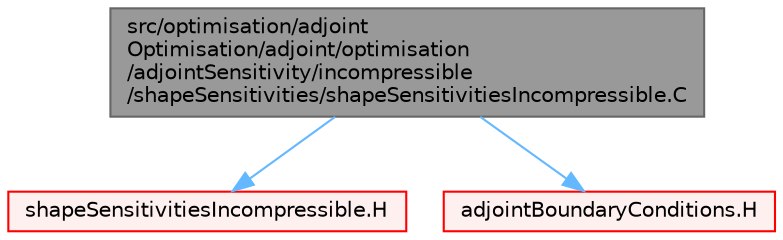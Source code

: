 digraph "src/optimisation/adjointOptimisation/adjoint/optimisation/adjointSensitivity/incompressible/shapeSensitivities/shapeSensitivitiesIncompressible.C"
{
 // LATEX_PDF_SIZE
  bgcolor="transparent";
  edge [fontname=Helvetica,fontsize=10,labelfontname=Helvetica,labelfontsize=10];
  node [fontname=Helvetica,fontsize=10,shape=box,height=0.2,width=0.4];
  Node1 [id="Node000001",label="src/optimisation/adjoint\lOptimisation/adjoint/optimisation\l/adjointSensitivity/incompressible\l/shapeSensitivities/shapeSensitivitiesIncompressible.C",height=0.2,width=0.4,color="gray40", fillcolor="grey60", style="filled", fontcolor="black",tooltip=" "];
  Node1 -> Node2 [id="edge1_Node000001_Node000002",color="steelblue1",style="solid",tooltip=" "];
  Node2 [id="Node000002",label="shapeSensitivitiesIncompressible.H",height=0.2,width=0.4,color="red", fillcolor="#FFF0F0", style="filled",URL="$shapeSensitivitiesIncompressible_8H.html",tooltip=" "];
  Node1 -> Node513 [id="edge2_Node000001_Node000513",color="steelblue1",style="solid",tooltip=" "];
  Node513 [id="Node000513",label="adjointBoundaryConditions.H",height=0.2,width=0.4,color="red", fillcolor="#FFF0F0", style="filled",URL="$adjointBoundaryConditions_8H.html",tooltip=" "];
}
